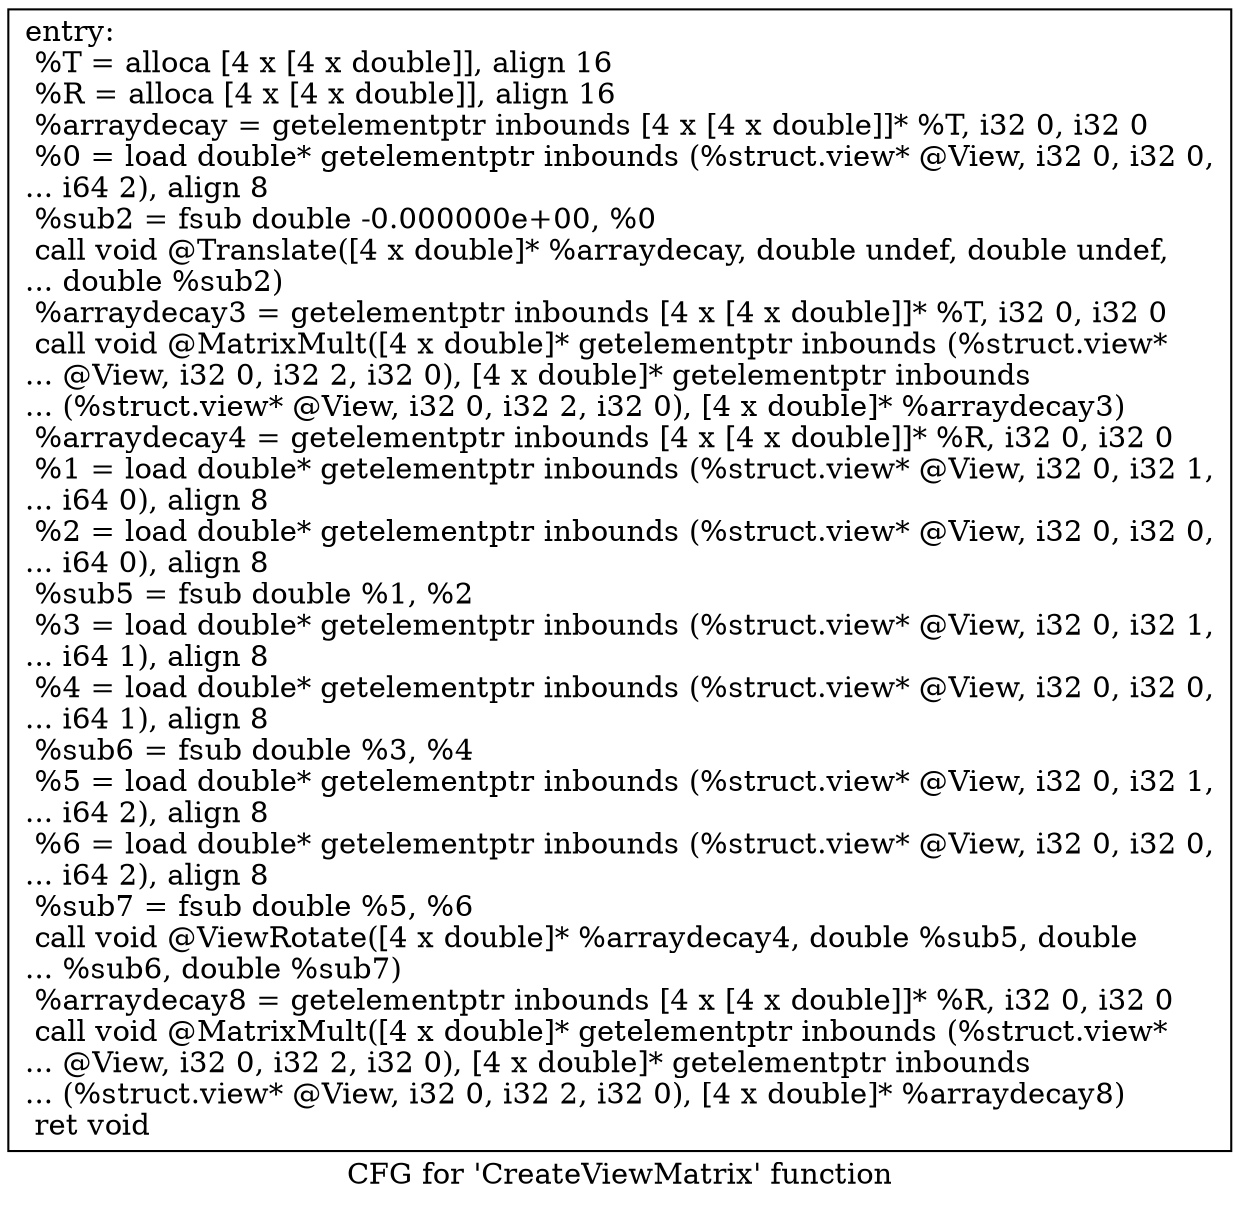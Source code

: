 digraph "CFG for 'CreateViewMatrix' function" {
	label="CFG for 'CreateViewMatrix' function";

	Node0x5ecf1c0 [shape=record,label="{entry:\l  %T = alloca [4 x [4 x double]], align 16\l  %R = alloca [4 x [4 x double]], align 16\l  %arraydecay = getelementptr inbounds [4 x [4 x double]]* %T, i32 0, i32 0\l  %0 = load double* getelementptr inbounds (%struct.view* @View, i32 0, i32 0,\l... i64 2), align 8\l  %sub2 = fsub double -0.000000e+00, %0\l  call void @Translate([4 x double]* %arraydecay, double undef, double undef,\l... double %sub2)\l  %arraydecay3 = getelementptr inbounds [4 x [4 x double]]* %T, i32 0, i32 0\l  call void @MatrixMult([4 x double]* getelementptr inbounds (%struct.view*\l... @View, i32 0, i32 2, i32 0), [4 x double]* getelementptr inbounds\l... (%struct.view* @View, i32 0, i32 2, i32 0), [4 x double]* %arraydecay3)\l  %arraydecay4 = getelementptr inbounds [4 x [4 x double]]* %R, i32 0, i32 0\l  %1 = load double* getelementptr inbounds (%struct.view* @View, i32 0, i32 1,\l... i64 0), align 8\l  %2 = load double* getelementptr inbounds (%struct.view* @View, i32 0, i32 0,\l... i64 0), align 8\l  %sub5 = fsub double %1, %2\l  %3 = load double* getelementptr inbounds (%struct.view* @View, i32 0, i32 1,\l... i64 1), align 8\l  %4 = load double* getelementptr inbounds (%struct.view* @View, i32 0, i32 0,\l... i64 1), align 8\l  %sub6 = fsub double %3, %4\l  %5 = load double* getelementptr inbounds (%struct.view* @View, i32 0, i32 1,\l... i64 2), align 8\l  %6 = load double* getelementptr inbounds (%struct.view* @View, i32 0, i32 0,\l... i64 2), align 8\l  %sub7 = fsub double %5, %6\l  call void @ViewRotate([4 x double]* %arraydecay4, double %sub5, double\l... %sub6, double %sub7)\l  %arraydecay8 = getelementptr inbounds [4 x [4 x double]]* %R, i32 0, i32 0\l  call void @MatrixMult([4 x double]* getelementptr inbounds (%struct.view*\l... @View, i32 0, i32 2, i32 0), [4 x double]* getelementptr inbounds\l... (%struct.view* @View, i32 0, i32 2, i32 0), [4 x double]* %arraydecay8)\l  ret void\l}"];
}
